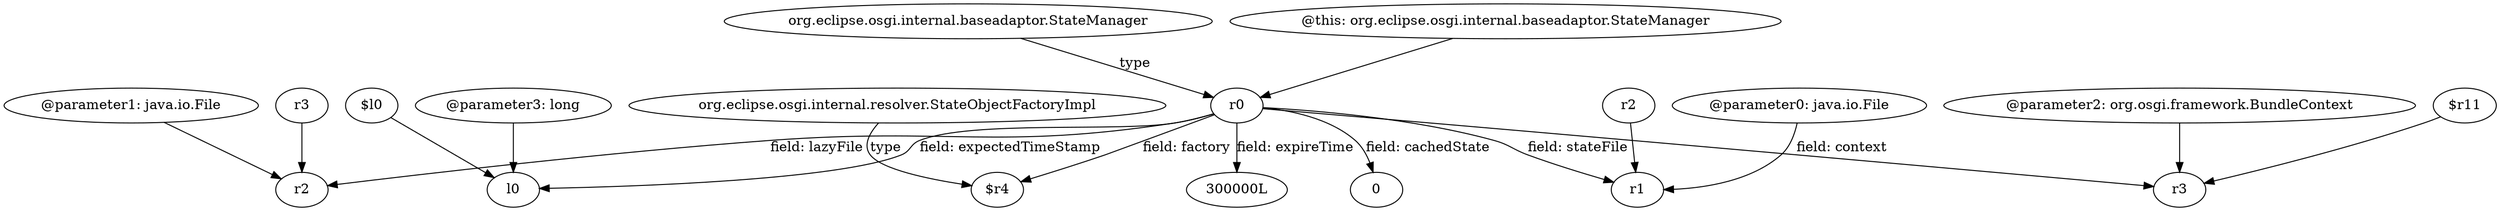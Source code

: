 digraph g {
0[label="r0"]
1[label="r2"]
0->1[label="field: lazyFile"]
2[label="@parameter3: long"]
3[label="l0"]
2->3[label=""]
4[label="$l0"]
4->3[label=""]
5[label="0"]
0->5[label="field: cachedState"]
6[label="$r4"]
0->6[label="field: factory"]
7[label="r2"]
8[label="r1"]
7->8[label=""]
9[label="org.eclipse.osgi.internal.baseadaptor.StateManager"]
9->0[label="type"]
0->3[label="field: expectedTimeStamp"]
10[label="@parameter2: org.osgi.framework.BundleContext"]
11[label="r3"]
10->11[label=""]
12[label="@this: org.eclipse.osgi.internal.baseadaptor.StateManager"]
12->0[label=""]
13[label="@parameter1: java.io.File"]
13->1[label=""]
14[label="$r11"]
14->11[label=""]
15[label="org.eclipse.osgi.internal.resolver.StateObjectFactoryImpl"]
15->6[label="type"]
0->11[label="field: context"]
16[label="300000L"]
0->16[label="field: expireTime"]
0->8[label="field: stateFile"]
17[label="@parameter0: java.io.File"]
17->8[label=""]
18[label="r3"]
18->1[label=""]
}